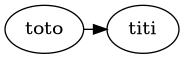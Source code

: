 {
  "sha1": "a9ec9h1aaz3cpm75s535ak18uw0gcwa",
  "insertion": {
    "when": "2024-05-30T20:48:21.838Z",
    "user": "plantuml@gmail.com"
  }
}
@startuml
digraph toto {
compound=true;
toto;
titi;
toto->titi; {titi;toto;rank=same}
}
@enduml
